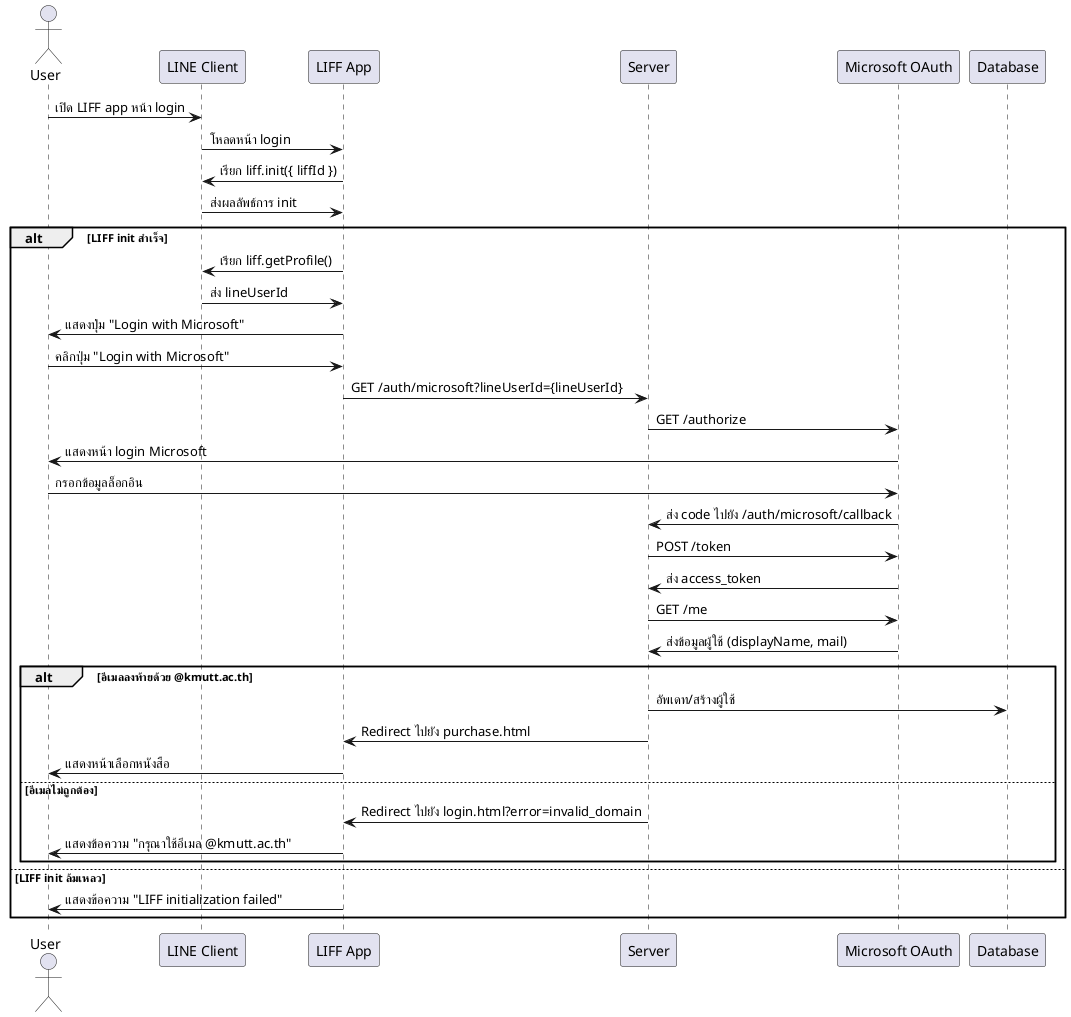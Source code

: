 @startuml
actor User
participant "LINE Client" as LINE
participant "LIFF App" as LIFF
participant "Server" as Server
participant "Microsoft OAuth" as MS
participant "Database" as DB

User -> LINE: เปิด LIFF app หน้า login
LINE -> LIFF: โหลดหน้า login
LIFF -> LINE: เรียก liff.init({ liffId })
LINE -> LIFF: ส่งผลลัพธ์การ init
alt LIFF init สำเร็จ
    LIFF -> LINE: เรียก liff.getProfile()
    LINE -> LIFF: ส่ง lineUserId
    LIFF -> User: แสดงปุ่ม "Login with Microsoft"
    User -> LIFF: คลิกปุ่ม "Login with Microsoft"
    LIFF -> Server: GET /auth/microsoft?lineUserId={lineUserId}
    Server -> MS: GET /authorize
    MS -> User: แสดงหน้า login Microsoft
    User -> MS: กรอกข้อมูลล็อกอิน
    MS -> Server: ส่ง code ไปยัง /auth/microsoft/callback
    Server -> MS: POST /token
    MS -> Server: ส่ง access_token
    Server -> MS: GET /me
    MS -> Server: ส่งข้อมูลผู้ใช้ (displayName, mail)
    alt อีเมลลงท้ายด้วย @kmutt.ac.th
        Server -> DB: อัพเดท/สร้างผู้ใช้
        Server -> LIFF: Redirect ไปยัง purchase.html
        LIFF -> User: แสดงหน้าเลือกหนังสือ
    else อีเมลไม่ถูกต้อง
        Server -> LIFF: Redirect ไปยัง login.html?error=invalid_domain
        LIFF -> User: แสดงข้อความ "กรุณาใช้อีเมล @kmutt.ac.th"
    end
else LIFF init ล้มเหลว
    LIFF -> User: แสดงข้อความ "LIFF initialization failed"
end

@enduml